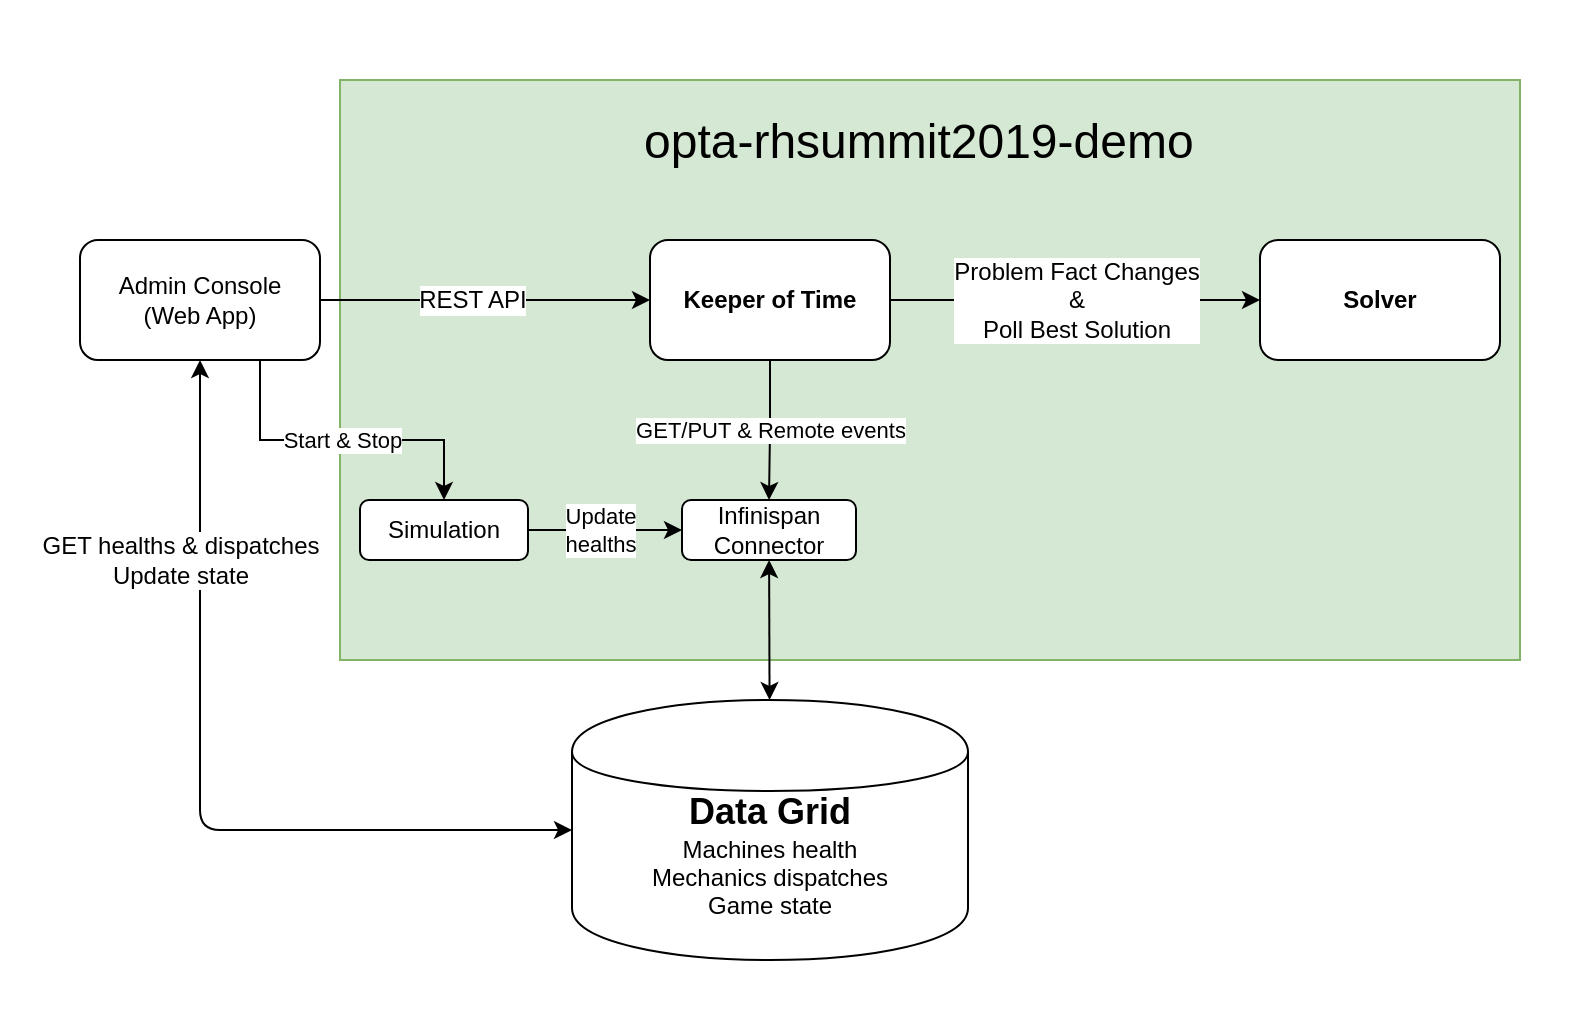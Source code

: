 <mxfile version="10.6.6"><diagram id="PJF1mv7RhCTSEIuBbRax" name="Page-1"><mxGraphModel dx="1394" dy="769" grid="1" gridSize="10" guides="1" tooltips="1" connect="1" arrows="1" fold="1" page="1" pageScale="1" pageWidth="850" pageHeight="1100" math="0" shadow="0"><root><mxCell id="0"/><mxCell id="1" parent="0"/><mxCell id="9fnzrzKuUTzf_A3wmT5Y-52" value="" style="rounded=0;whiteSpace=wrap;html=1;fillColor=none;strokeColor=none;" vertex="1" parent="1"><mxGeometry x="40" y="200" width="790" height="510" as="geometry"/></mxCell><mxCell id="9fnzrzKuUTzf_A3wmT5Y-42" value="" style="rounded=0;whiteSpace=wrap;html=1;fillColor=#d5e8d4;strokeColor=#82b366;" vertex="1" parent="1"><mxGeometry x="210" y="240" width="590" height="290" as="geometry"/></mxCell><mxCell id="9fnzrzKuUTzf_A3wmT5Y-1" value="&lt;div&gt;&lt;b&gt;&lt;font style=&quot;font-size: 18px&quot;&gt;Data Grid&lt;/font&gt;&lt;/b&gt;&lt;/div&gt;&lt;div&gt;Machines health&lt;/div&gt;&lt;div&gt;Mechanics dispatches&lt;/div&gt;&lt;div&gt;Game state&lt;/div&gt;&lt;div&gt;&lt;br&gt;&lt;/div&gt;" style="shape=cylinder;whiteSpace=wrap;html=1;boundedLbl=1;backgroundOutline=1;" vertex="1" parent="1"><mxGeometry x="326" y="550" width="198" height="130" as="geometry"/></mxCell><mxCell id="9fnzrzKuUTzf_A3wmT5Y-35" value="&lt;div&gt;GET/PUT &amp;amp; Remote events&lt;/div&gt;" style="edgeStyle=orthogonalEdgeStyle;rounded=0;orthogonalLoop=1;jettySize=auto;html=1;" edge="1" parent="1" source="9fnzrzKuUTzf_A3wmT5Y-2" target="9fnzrzKuUTzf_A3wmT5Y-24"><mxGeometry relative="1" as="geometry"/></mxCell><mxCell id="9fnzrzKuUTzf_A3wmT5Y-2" value="&lt;div&gt;&lt;b&gt;Keeper of Time&lt;/b&gt;&lt;/div&gt;" style="rounded=1;whiteSpace=wrap;html=1;" vertex="1" parent="1"><mxGeometry x="365" y="320" width="120" height="60" as="geometry"/></mxCell><mxCell id="9fnzrzKuUTzf_A3wmT5Y-3" value="&lt;div&gt;&lt;b&gt;Solver&lt;/b&gt;&lt;/div&gt;" style="rounded=1;whiteSpace=wrap;html=1;" vertex="1" parent="1"><mxGeometry x="670" y="320" width="120" height="60" as="geometry"/></mxCell><mxCell id="9fnzrzKuUTzf_A3wmT5Y-6" value="" style="edgeStyle=orthogonalEdgeStyle;rounded=0;orthogonalLoop=1;jettySize=auto;html=1;entryX=0;entryY=0.5;entryDx=0;entryDy=0;" edge="1" parent="1" source="9fnzrzKuUTzf_A3wmT5Y-4" target="9fnzrzKuUTzf_A3wmT5Y-2"><mxGeometry relative="1" as="geometry"><mxPoint x="360" y="350" as="targetPoint"/></mxGeometry></mxCell><mxCell id="9fnzrzKuUTzf_A3wmT5Y-9" value="&lt;div&gt;REST API&lt;/div&gt;" style="text;html=1;resizable=0;points=[];align=center;verticalAlign=middle;labelBackgroundColor=#ffffff;" vertex="1" connectable="0" parent="9fnzrzKuUTzf_A3wmT5Y-6"><mxGeometry x="-0.238" y="-2" relative="1" as="geometry"><mxPoint x="12.5" y="-2" as="offset"/></mxGeometry></mxCell><mxCell id="9fnzrzKuUTzf_A3wmT5Y-39" value="&lt;div&gt;Start &amp;amp; Stop&lt;/div&gt;" style="edgeStyle=orthogonalEdgeStyle;rounded=0;orthogonalLoop=1;jettySize=auto;html=1;" edge="1" parent="1" source="9fnzrzKuUTzf_A3wmT5Y-4" target="9fnzrzKuUTzf_A3wmT5Y-12"><mxGeometry relative="1" as="geometry"><Array as="points"><mxPoint x="170" y="420"/><mxPoint x="262" y="420"/></Array></mxGeometry></mxCell><mxCell id="9fnzrzKuUTzf_A3wmT5Y-4" value="&lt;div&gt;Admin Console&lt;/div&gt;&lt;div&gt;(Web App)&lt;/div&gt;" style="rounded=1;whiteSpace=wrap;html=1;" vertex="1" parent="1"><mxGeometry x="80" y="320" width="120" height="60" as="geometry"/></mxCell><mxCell id="9fnzrzKuUTzf_A3wmT5Y-12" value="&lt;div&gt;Simulation&lt;/div&gt;" style="rounded=1;whiteSpace=wrap;html=1;" vertex="1" parent="1"><mxGeometry x="220" y="450" width="84" height="30" as="geometry"/></mxCell><mxCell id="9fnzrzKuUTzf_A3wmT5Y-24" value="&lt;div&gt;Infinispan&lt;/div&gt;&lt;div&gt;Connector&lt;br&gt;&lt;/div&gt;" style="rounded=1;whiteSpace=wrap;html=1;" vertex="1" parent="1"><mxGeometry x="381" y="450" width="87" height="30" as="geometry"/></mxCell><mxCell id="9fnzrzKuUTzf_A3wmT5Y-29" value="&lt;div&gt;Update&lt;/div&gt;&lt;div&gt;healths&lt;br&gt;&lt;/div&gt;" style="edgeStyle=orthogonalEdgeStyle;rounded=0;orthogonalLoop=1;jettySize=auto;html=1;" edge="1" parent="1" source="9fnzrzKuUTzf_A3wmT5Y-12" target="9fnzrzKuUTzf_A3wmT5Y-24"><mxGeometry x="-0.065" relative="1" as="geometry"><mxPoint x="327" y="463" as="sourcePoint"/><mxPoint x="374" y="463" as="targetPoint"/><Array as="points"/><mxPoint as="offset"/></mxGeometry></mxCell><mxCell id="9fnzrzKuUTzf_A3wmT5Y-32" value="" style="endArrow=classic;startArrow=classic;html=1;" edge="1" parent="1" source="9fnzrzKuUTzf_A3wmT5Y-1" target="9fnzrzKuUTzf_A3wmT5Y-24"><mxGeometry width="50" height="50" relative="1" as="geometry"><mxPoint x="400" y="540" as="sourcePoint"/><mxPoint x="450" y="490" as="targetPoint"/></mxGeometry></mxCell><mxCell id="9fnzrzKuUTzf_A3wmT5Y-40" value="" style="endArrow=classic;startArrow=classic;html=1;" edge="1" parent="1" source="9fnzrzKuUTzf_A3wmT5Y-1" target="9fnzrzKuUTzf_A3wmT5Y-4"><mxGeometry width="50" height="50" relative="1" as="geometry"><mxPoint x="296" y="615" as="sourcePoint"/><mxPoint x="140" y="390" as="targetPoint"/><Array as="points"><mxPoint x="140" y="615"/></Array></mxGeometry></mxCell><mxCell id="9fnzrzKuUTzf_A3wmT5Y-41" value="&lt;div&gt;GET healths &amp;amp; dispatches&lt;/div&gt;&lt;div&gt;Update state&lt;br&gt;&lt;/div&gt;" style="text;html=1;resizable=0;points=[];align=center;verticalAlign=middle;labelBackgroundColor=#ffffff;" vertex="1" connectable="0" parent="9fnzrzKuUTzf_A3wmT5Y-40"><mxGeometry x="-0.202" y="-72" relative="1" as="geometry"><mxPoint x="-28" y="-63" as="offset"/></mxGeometry></mxCell><mxCell id="9fnzrzKuUTzf_A3wmT5Y-45" value="&lt;br&gt;&lt;font style=&quot;font-size: 24px&quot;&gt;opta-rhsummit2019-demo&lt;/font&gt;" style="text;html=1;resizable=0;points=[];autosize=1;align=left;verticalAlign=top;spacingTop=-4;" vertex="1" parent="1"><mxGeometry x="360" y="240" width="290" height="30" as="geometry"/></mxCell><mxCell id="9fnzrzKuUTzf_A3wmT5Y-47" value="" style="endArrow=classic;html=1;exitX=1;exitY=0.5;exitDx=0;exitDy=0;entryX=0;entryY=0.5;entryDx=0;entryDy=0;" edge="1" parent="1" source="9fnzrzKuUTzf_A3wmT5Y-2" target="9fnzrzKuUTzf_A3wmT5Y-3"><mxGeometry width="50" height="50" relative="1" as="geometry"><mxPoint x="100" y="750" as="sourcePoint"/><mxPoint x="150" y="700" as="targetPoint"/></mxGeometry></mxCell><mxCell id="9fnzrzKuUTzf_A3wmT5Y-48" value="&lt;div&gt;Problem Fact Changes&lt;/div&gt;&lt;div&gt;&amp;amp;&lt;/div&gt;&lt;div&gt;Poll Best Solution&lt;/div&gt;" style="text;html=1;resizable=0;points=[];align=center;verticalAlign=middle;labelBackgroundColor=#ffffff;" vertex="1" connectable="0" parent="9fnzrzKuUTzf_A3wmT5Y-47"><mxGeometry x="-0.252" y="-1" relative="1" as="geometry"><mxPoint x="23.5" y="-1" as="offset"/></mxGeometry></mxCell></root></mxGraphModel></diagram></mxfile>